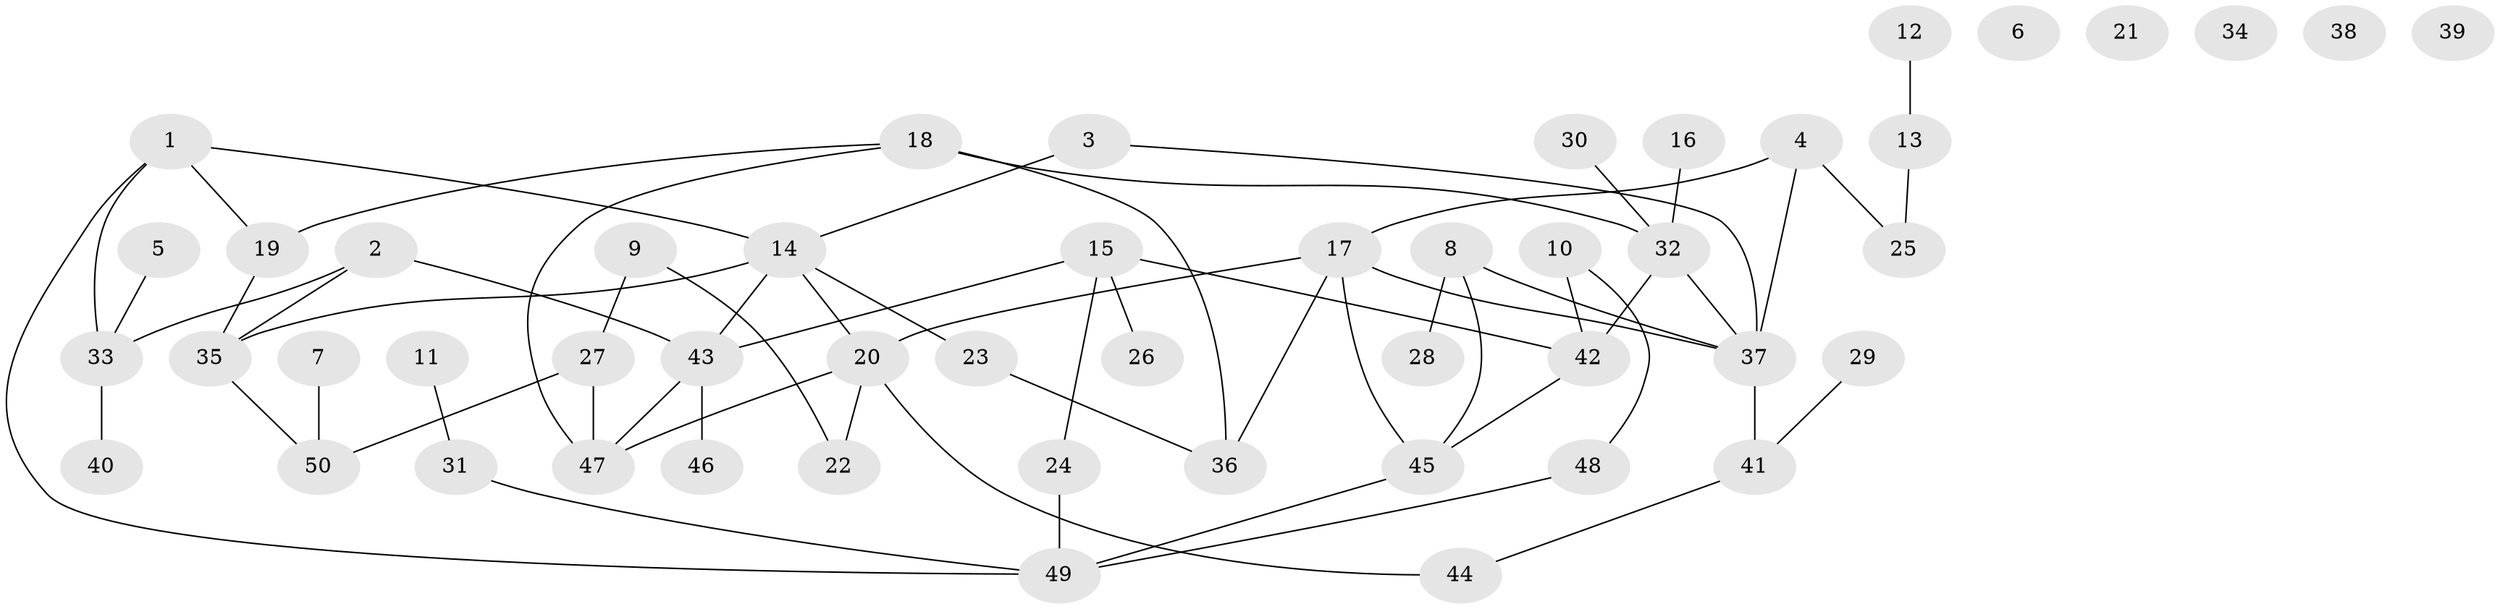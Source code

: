 // coarse degree distribution, {4: 0.1, 5: 0.16666666666666666, 9: 0.03333333333333333, 3: 0.1, 1: 0.3, 0: 0.16666666666666666, 2: 0.1, 6: 0.03333333333333333}
// Generated by graph-tools (version 1.1) at 2025/16/03/04/25 18:16:29]
// undirected, 50 vertices, 63 edges
graph export_dot {
graph [start="1"]
  node [color=gray90,style=filled];
  1;
  2;
  3;
  4;
  5;
  6;
  7;
  8;
  9;
  10;
  11;
  12;
  13;
  14;
  15;
  16;
  17;
  18;
  19;
  20;
  21;
  22;
  23;
  24;
  25;
  26;
  27;
  28;
  29;
  30;
  31;
  32;
  33;
  34;
  35;
  36;
  37;
  38;
  39;
  40;
  41;
  42;
  43;
  44;
  45;
  46;
  47;
  48;
  49;
  50;
  1 -- 14;
  1 -- 19;
  1 -- 33;
  1 -- 49;
  2 -- 33;
  2 -- 35;
  2 -- 43;
  3 -- 14;
  3 -- 37;
  4 -- 17;
  4 -- 25;
  4 -- 37;
  5 -- 33;
  7 -- 50;
  8 -- 28;
  8 -- 37;
  8 -- 45;
  9 -- 22;
  9 -- 27;
  10 -- 42;
  10 -- 48;
  11 -- 31;
  12 -- 13;
  13 -- 25;
  14 -- 20;
  14 -- 23;
  14 -- 35;
  14 -- 43;
  15 -- 24;
  15 -- 26;
  15 -- 42;
  15 -- 43;
  16 -- 32;
  17 -- 20;
  17 -- 36;
  17 -- 37;
  17 -- 45;
  18 -- 19;
  18 -- 32;
  18 -- 36;
  18 -- 47;
  19 -- 35;
  20 -- 22;
  20 -- 44;
  20 -- 47;
  23 -- 36;
  24 -- 49;
  27 -- 47;
  27 -- 50;
  29 -- 41;
  30 -- 32;
  31 -- 49;
  32 -- 37;
  32 -- 42;
  33 -- 40;
  35 -- 50;
  37 -- 41;
  41 -- 44;
  42 -- 45;
  43 -- 46;
  43 -- 47;
  45 -- 49;
  48 -- 49;
}
